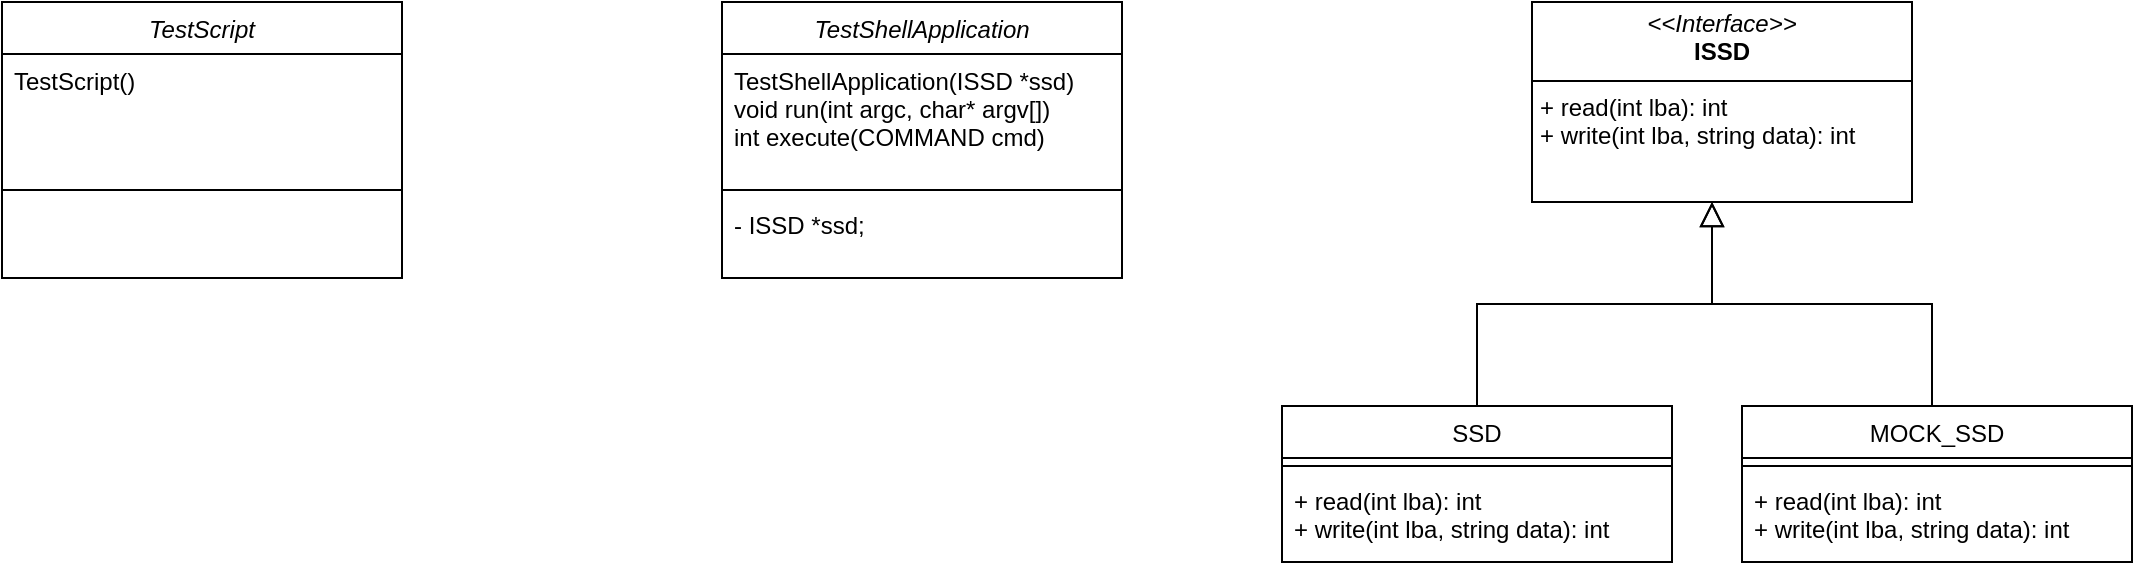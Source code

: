 <mxfile version="24.4.4" type="github">
  <diagram id="C5RBs43oDa-KdzZeNtuy" name="Page-1">
    <mxGraphModel dx="1829" dy="1712" grid="1" gridSize="10" guides="1" tooltips="1" connect="1" arrows="1" fold="1" page="1" pageScale="1" pageWidth="827" pageHeight="1169" math="0" shadow="0">
      <root>
        <mxCell id="WIyWlLk6GJQsqaUBKTNV-0" />
        <mxCell id="WIyWlLk6GJQsqaUBKTNV-1" parent="WIyWlLk6GJQsqaUBKTNV-0" />
        <mxCell id="JMee0YTbBTfvATj_UGNw-0" value="&lt;p style=&quot;margin:0px;margin-top:4px;text-align:center;&quot;&gt;&lt;i&gt;&amp;lt;&amp;lt;Interface&amp;gt;&amp;gt;&lt;/i&gt;&lt;br&gt;&lt;b&gt;ISSD&lt;/b&gt;&lt;/p&gt;&lt;hr size=&quot;1&quot; style=&quot;border-style:solid;&quot;&gt;&lt;p style=&quot;margin:0px;margin-left:4px;&quot;&gt;+ read(int lba): int&lt;br&gt;+ write(int lba, string data): int&lt;/p&gt;" style="verticalAlign=top;align=left;overflow=fill;html=1;whiteSpace=wrap;" vertex="1" parent="WIyWlLk6GJQsqaUBKTNV-1">
          <mxGeometry x="205" y="-110" width="190" height="100" as="geometry" />
        </mxCell>
        <mxCell id="JMee0YTbBTfvATj_UGNw-12" value="SSD" style="swimlane;fontStyle=0;align=center;verticalAlign=top;childLayout=stackLayout;horizontal=1;startSize=26;horizontalStack=0;resizeParent=1;resizeLast=0;collapsible=1;marginBottom=0;rounded=0;shadow=0;strokeWidth=1;" vertex="1" parent="WIyWlLk6GJQsqaUBKTNV-1">
          <mxGeometry x="80" y="92" width="195" height="78" as="geometry">
            <mxRectangle x="130" y="380" width="160" height="26" as="alternateBounds" />
          </mxGeometry>
        </mxCell>
        <mxCell id="JMee0YTbBTfvATj_UGNw-15" value="" style="line;html=1;strokeWidth=1;align=left;verticalAlign=middle;spacingTop=-1;spacingLeft=3;spacingRight=3;rotatable=0;labelPosition=right;points=[];portConstraint=eastwest;" vertex="1" parent="JMee0YTbBTfvATj_UGNw-12">
          <mxGeometry y="26" width="195" height="8" as="geometry" />
        </mxCell>
        <mxCell id="JMee0YTbBTfvATj_UGNw-17" value="+ read(int lba): int&#xa;+ write(int lba, string data): int" style="text;align=left;verticalAlign=top;spacingLeft=4;spacingRight=4;overflow=hidden;rotatable=0;points=[[0,0.5],[1,0.5]];portConstraint=eastwest;" vertex="1" parent="JMee0YTbBTfvATj_UGNw-12">
          <mxGeometry y="34" width="195" height="36" as="geometry" />
        </mxCell>
        <mxCell id="JMee0YTbBTfvATj_UGNw-18" value="" style="endArrow=block;endSize=10;endFill=0;shadow=0;strokeWidth=1;rounded=0;curved=0;edgeStyle=elbowEdgeStyle;elbow=vertical;" edge="1" parent="WIyWlLk6GJQsqaUBKTNV-1" source="JMee0YTbBTfvATj_UGNw-12">
          <mxGeometry width="160" relative="1" as="geometry">
            <mxPoint x="195" y="-65" as="sourcePoint" />
            <mxPoint x="295" y="-10" as="targetPoint" />
          </mxGeometry>
        </mxCell>
        <mxCell id="JMee0YTbBTfvATj_UGNw-22" value="" style="endArrow=block;endSize=10;endFill=0;shadow=0;strokeWidth=1;rounded=0;curved=0;edgeStyle=elbowEdgeStyle;elbow=vertical;" edge="1" parent="WIyWlLk6GJQsqaUBKTNV-1">
          <mxGeometry width="160" relative="1" as="geometry">
            <mxPoint x="405" y="92" as="sourcePoint" />
            <mxPoint x="295" y="-10" as="targetPoint" />
          </mxGeometry>
        </mxCell>
        <mxCell id="JMee0YTbBTfvATj_UGNw-24" value="MOCK_SSD" style="swimlane;fontStyle=0;align=center;verticalAlign=top;childLayout=stackLayout;horizontal=1;startSize=26;horizontalStack=0;resizeParent=1;resizeLast=0;collapsible=1;marginBottom=0;rounded=0;shadow=0;strokeWidth=1;" vertex="1" parent="WIyWlLk6GJQsqaUBKTNV-1">
          <mxGeometry x="310" y="92" width="195" height="78" as="geometry">
            <mxRectangle x="130" y="380" width="160" height="26" as="alternateBounds" />
          </mxGeometry>
        </mxCell>
        <mxCell id="JMee0YTbBTfvATj_UGNw-25" value="" style="line;html=1;strokeWidth=1;align=left;verticalAlign=middle;spacingTop=-1;spacingLeft=3;spacingRight=3;rotatable=0;labelPosition=right;points=[];portConstraint=eastwest;" vertex="1" parent="JMee0YTbBTfvATj_UGNw-24">
          <mxGeometry y="26" width="195" height="8" as="geometry" />
        </mxCell>
        <mxCell id="JMee0YTbBTfvATj_UGNw-26" value="+ read(int lba): int&#xa;+ write(int lba, string data): int" style="text;align=left;verticalAlign=top;spacingLeft=4;spacingRight=4;overflow=hidden;rotatable=0;points=[[0,0.5],[1,0.5]];portConstraint=eastwest;" vertex="1" parent="JMee0YTbBTfvATj_UGNw-24">
          <mxGeometry y="34" width="195" height="36" as="geometry" />
        </mxCell>
        <mxCell id="JMee0YTbBTfvATj_UGNw-27" value="TestShellApplication" style="swimlane;fontStyle=2;align=center;verticalAlign=top;childLayout=stackLayout;horizontal=1;startSize=26;horizontalStack=0;resizeParent=1;resizeLast=0;collapsible=1;marginBottom=0;rounded=0;shadow=0;strokeWidth=1;" vertex="1" parent="WIyWlLk6GJQsqaUBKTNV-1">
          <mxGeometry x="-200" y="-110" width="200" height="138" as="geometry">
            <mxRectangle x="230" y="140" width="160" height="26" as="alternateBounds" />
          </mxGeometry>
        </mxCell>
        <mxCell id="JMee0YTbBTfvATj_UGNw-28" value="TestShellApplication(ISSD *ssd)&#xa;void run(int argc, char* argv[])&#xa;int execute(COMMAND cmd)" style="text;align=left;verticalAlign=top;spacingLeft=4;spacingRight=4;overflow=hidden;rotatable=0;points=[[0,0.5],[1,0.5]];portConstraint=eastwest;" vertex="1" parent="JMee0YTbBTfvATj_UGNw-27">
          <mxGeometry y="26" width="200" height="64" as="geometry" />
        </mxCell>
        <mxCell id="JMee0YTbBTfvATj_UGNw-31" value="" style="line;html=1;strokeWidth=1;align=left;verticalAlign=middle;spacingTop=-1;spacingLeft=3;spacingRight=3;rotatable=0;labelPosition=right;points=[];portConstraint=eastwest;" vertex="1" parent="JMee0YTbBTfvATj_UGNw-27">
          <mxGeometry y="90" width="200" height="8" as="geometry" />
        </mxCell>
        <mxCell id="zkfFHV4jXpPFQw0GAbJ--2" value="- ISSD *ssd;" style="text;align=left;verticalAlign=top;spacingLeft=4;spacingRight=4;overflow=hidden;rotatable=0;points=[[0,0.5],[1,0.5]];portConstraint=eastwest;rounded=0;shadow=0;html=0;" parent="JMee0YTbBTfvATj_UGNw-27" vertex="1">
          <mxGeometry y="98" width="200" height="26" as="geometry" />
        </mxCell>
        <mxCell id="JMee0YTbBTfvATj_UGNw-34" value="TestScript" style="swimlane;fontStyle=2;align=center;verticalAlign=top;childLayout=stackLayout;horizontal=1;startSize=26;horizontalStack=0;resizeParent=1;resizeLast=0;collapsible=1;marginBottom=0;rounded=0;shadow=0;strokeWidth=1;" vertex="1" parent="WIyWlLk6GJQsqaUBKTNV-1">
          <mxGeometry x="-560" y="-110" width="200" height="138" as="geometry">
            <mxRectangle x="230" y="140" width="160" height="26" as="alternateBounds" />
          </mxGeometry>
        </mxCell>
        <mxCell id="JMee0YTbBTfvATj_UGNw-35" value="TestScript()&#xa;" style="text;align=left;verticalAlign=top;spacingLeft=4;spacingRight=4;overflow=hidden;rotatable=0;points=[[0,0.5],[1,0.5]];portConstraint=eastwest;" vertex="1" parent="JMee0YTbBTfvATj_UGNw-34">
          <mxGeometry y="26" width="200" height="64" as="geometry" />
        </mxCell>
        <mxCell id="JMee0YTbBTfvATj_UGNw-36" value="" style="line;html=1;strokeWidth=1;align=left;verticalAlign=middle;spacingTop=-1;spacingLeft=3;spacingRight=3;rotatable=0;labelPosition=right;points=[];portConstraint=eastwest;" vertex="1" parent="JMee0YTbBTfvATj_UGNw-34">
          <mxGeometry y="90" width="200" height="8" as="geometry" />
        </mxCell>
      </root>
    </mxGraphModel>
  </diagram>
</mxfile>
